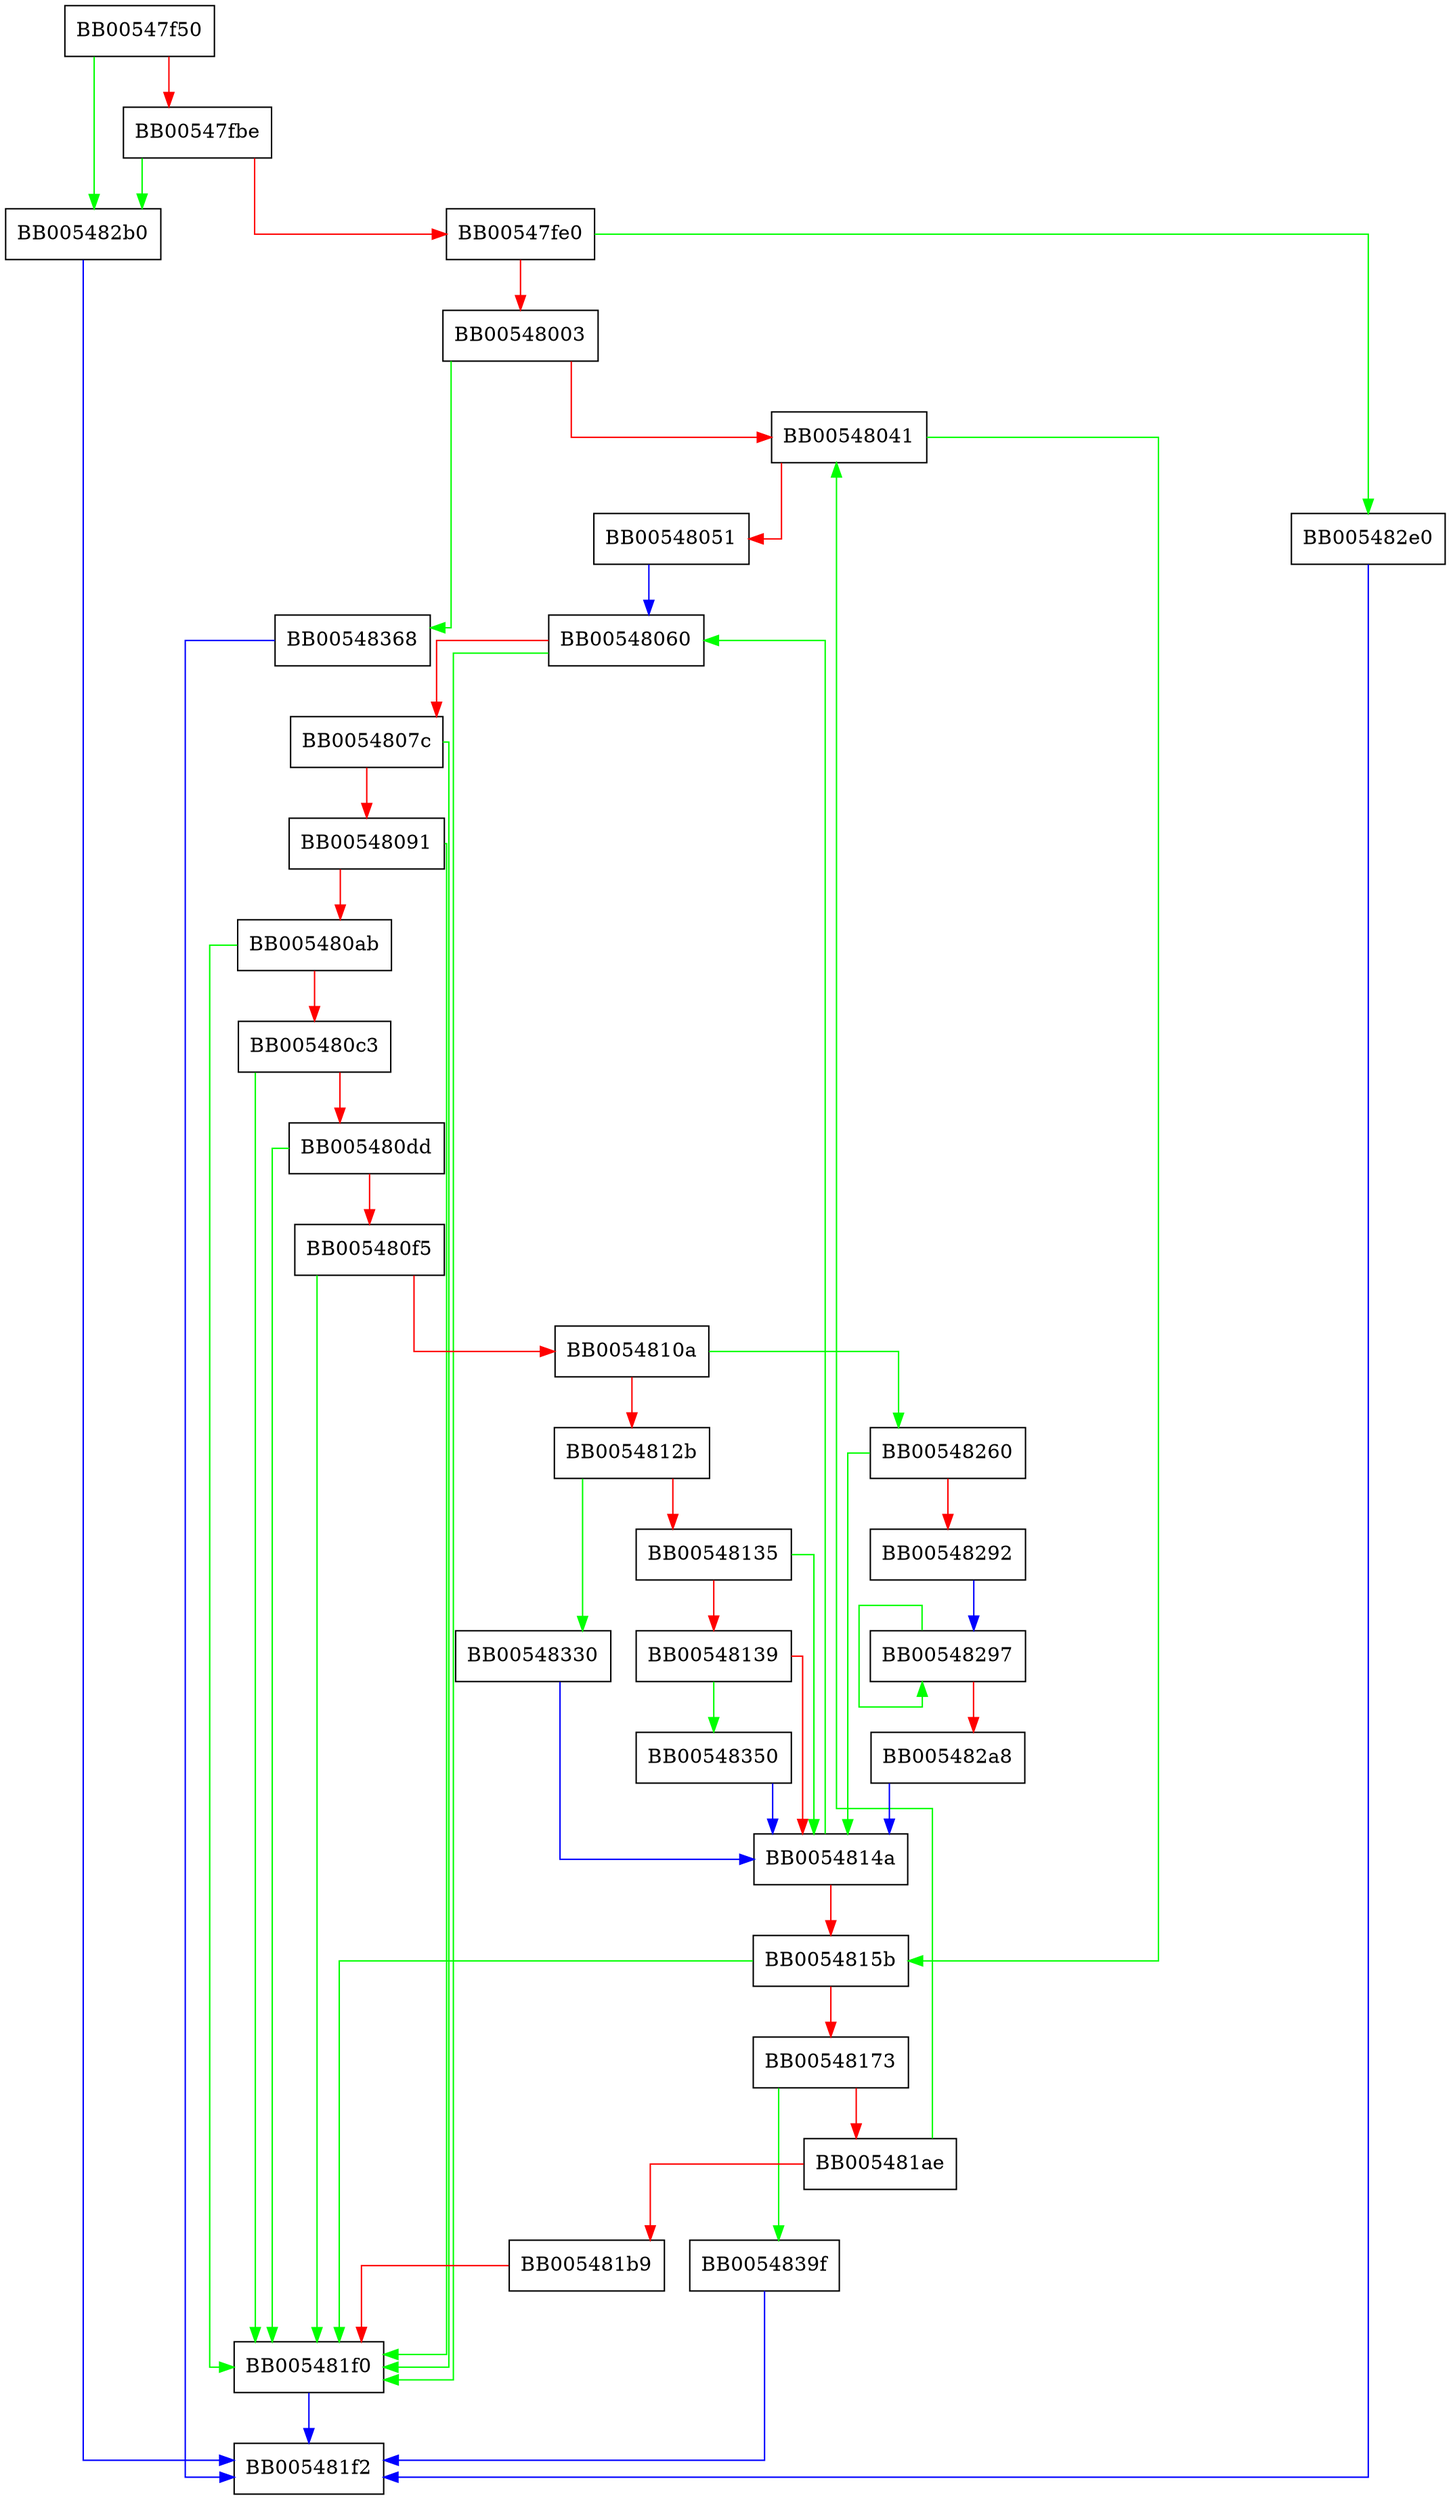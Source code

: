 digraph ossl_bn_gen_dsa_nonce_fixed_top {
  node [shape="box"];
  graph [splines=ortho];
  BB00547f50 -> BB005482b0 [color="green"];
  BB00547f50 -> BB00547fbe [color="red"];
  BB00547fbe -> BB005482b0 [color="green"];
  BB00547fbe -> BB00547fe0 [color="red"];
  BB00547fe0 -> BB005482e0 [color="green"];
  BB00547fe0 -> BB00548003 [color="red"];
  BB00548003 -> BB00548368 [color="green"];
  BB00548003 -> BB00548041 [color="red"];
  BB00548041 -> BB0054815b [color="green"];
  BB00548041 -> BB00548051 [color="red"];
  BB00548051 -> BB00548060 [color="blue"];
  BB00548060 -> BB005481f0 [color="green"];
  BB00548060 -> BB0054807c [color="red"];
  BB0054807c -> BB005481f0 [color="green"];
  BB0054807c -> BB00548091 [color="red"];
  BB00548091 -> BB005481f0 [color="green"];
  BB00548091 -> BB005480ab [color="red"];
  BB005480ab -> BB005481f0 [color="green"];
  BB005480ab -> BB005480c3 [color="red"];
  BB005480c3 -> BB005481f0 [color="green"];
  BB005480c3 -> BB005480dd [color="red"];
  BB005480dd -> BB005481f0 [color="green"];
  BB005480dd -> BB005480f5 [color="red"];
  BB005480f5 -> BB005481f0 [color="green"];
  BB005480f5 -> BB0054810a [color="red"];
  BB0054810a -> BB00548260 [color="green"];
  BB0054810a -> BB0054812b [color="red"];
  BB0054812b -> BB00548330 [color="green"];
  BB0054812b -> BB00548135 [color="red"];
  BB00548135 -> BB0054814a [color="green"];
  BB00548135 -> BB00548139 [color="red"];
  BB00548139 -> BB00548350 [color="green"];
  BB00548139 -> BB0054814a [color="red"];
  BB0054814a -> BB00548060 [color="green"];
  BB0054814a -> BB0054815b [color="red"];
  BB0054815b -> BB005481f0 [color="green"];
  BB0054815b -> BB00548173 [color="red"];
  BB00548173 -> BB0054839f [color="green"];
  BB00548173 -> BB005481ae [color="red"];
  BB005481ae -> BB00548041 [color="green"];
  BB005481ae -> BB005481b9 [color="red"];
  BB005481b9 -> BB005481f0 [color="red"];
  BB005481f0 -> BB005481f2 [color="blue"];
  BB00548260 -> BB0054814a [color="green"];
  BB00548260 -> BB00548292 [color="red"];
  BB00548292 -> BB00548297 [color="blue"];
  BB00548297 -> BB00548297 [color="green"];
  BB00548297 -> BB005482a8 [color="red"];
  BB005482a8 -> BB0054814a [color="blue"];
  BB005482b0 -> BB005481f2 [color="blue"];
  BB005482e0 -> BB005481f2 [color="blue"];
  BB00548330 -> BB0054814a [color="blue"];
  BB00548350 -> BB0054814a [color="blue"];
  BB00548368 -> BB005481f2 [color="blue"];
  BB0054839f -> BB005481f2 [color="blue"];
}